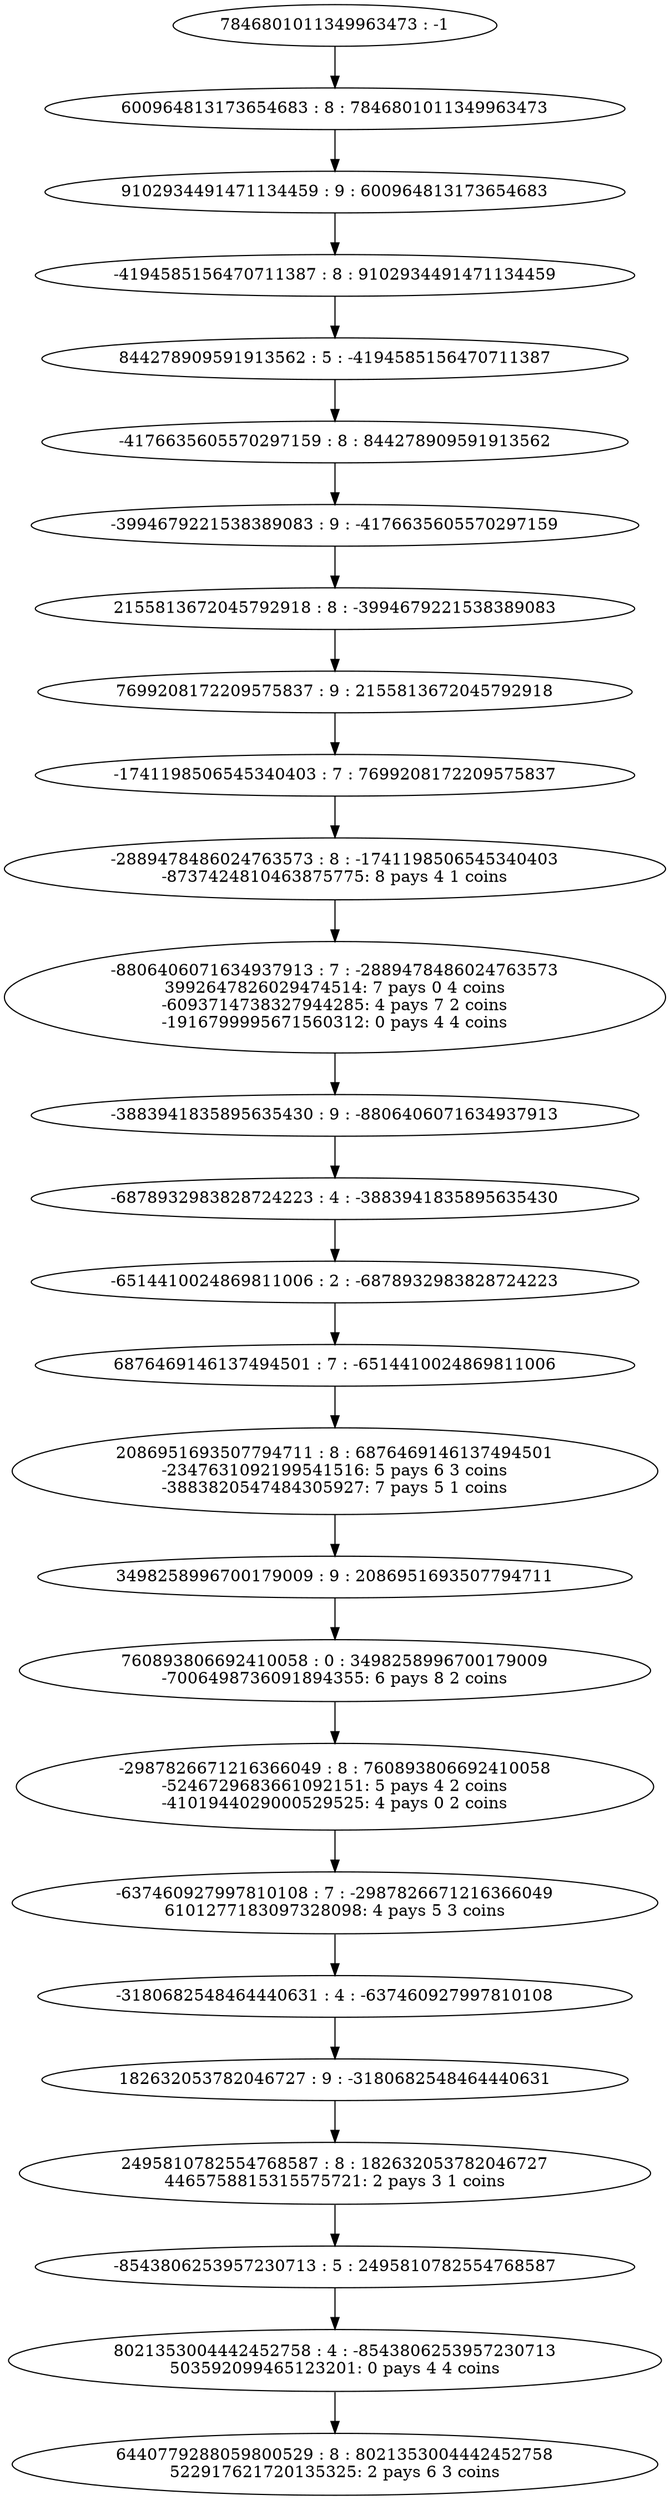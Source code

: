 digraph "plots_10_0.9_0.8_1000000.0_6000.0_2880000.0/tree_4_26.dot" {
	0 [label="7846801011349963473 : -1"]
	1 [label="600964813173654683 : 8 : 7846801011349963473
"]
	2 [label="9102934491471134459 : 9 : 600964813173654683
"]
	3 [label="-4194585156470711387 : 8 : 9102934491471134459
"]
	4 [label="844278909591913562 : 5 : -4194585156470711387
"]
	5 [label="-4176635605570297159 : 8 : 844278909591913562
"]
	6 [label="-3994679221538389083 : 9 : -4176635605570297159
"]
	7 [label="2155813672045792918 : 8 : -3994679221538389083
"]
	8 [label="7699208172209575837 : 9 : 2155813672045792918
"]
	9 [label="-1741198506545340403 : 7 : 7699208172209575837
"]
	10 [label="-2889478486024763573 : 8 : -1741198506545340403
-8737424810463875775: 8 pays 4 1 coins
"]
	11 [label="-8806406071634937913 : 7 : -2889478486024763573
3992647826029474514: 7 pays 0 4 coins
-6093714738327944285: 4 pays 7 2 coins
-1916799995671560312: 0 pays 4 4 coins
"]
	12 [label="-3883941835895635430 : 9 : -8806406071634937913
"]
	13 [label="-6878932983828724223 : 4 : -3883941835895635430
"]
	14 [label="-6514410024869811006 : 2 : -6878932983828724223
"]
	15 [label="6876469146137494501 : 7 : -6514410024869811006
"]
	16 [label="2086951693507794711 : 8 : 6876469146137494501
-2347631092199541516: 5 pays 6 3 coins
-3883820547484305927: 7 pays 5 1 coins
"]
	17 [label="3498258996700179009 : 9 : 2086951693507794711
"]
	18 [label="760893806692410058 : 0 : 3498258996700179009
-7006498736091894355: 6 pays 8 2 coins
"]
	19 [label="-2987826671216366049 : 8 : 760893806692410058
-5246729683661092151: 5 pays 4 2 coins
-4101944029000529525: 4 pays 0 2 coins
"]
	20 [label="-637460927997810108 : 7 : -2987826671216366049
6101277183097328098: 4 pays 5 3 coins
"]
	21 [label="-3180682548464440631 : 4 : -637460927997810108
"]
	22 [label="182632053782046727 : 9 : -3180682548464440631
"]
	23 [label="2495810782554768587 : 8 : 182632053782046727
4465758815315575721: 2 pays 3 1 coins
"]
	24 [label="-8543806253957230713 : 5 : 2495810782554768587
"]
	25 [label="8021353004442452758 : 4 : -8543806253957230713
503592099465123201: 0 pays 4 4 coins
"]
	26 [label="6440779288059800529 : 8 : 8021353004442452758
522917621720135325: 2 pays 6 3 coins
"]
	0 -> 1
	1 -> 2
	2 -> 3
	3 -> 4
	4 -> 5
	5 -> 6
	6 -> 7
	7 -> 8
	8 -> 9
	9 -> 10
	10 -> 11
	11 -> 12
	12 -> 13
	13 -> 14
	14 -> 15
	15 -> 16
	16 -> 17
	17 -> 18
	18 -> 19
	19 -> 20
	20 -> 21
	21 -> 22
	22 -> 23
	23 -> 24
	24 -> 25
	25 -> 26
}
